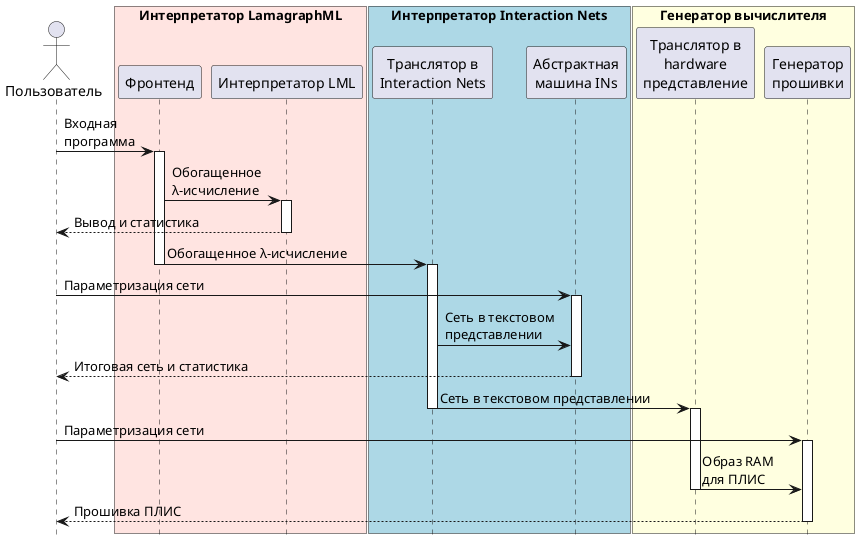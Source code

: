 @startuml using

hide footbox

actor Пользователь as user

box "Интерпретатор LamagraphML" #MistyRose
' participant Парсер as parser
' participant "Вывод типов" as typechecker
' participant Рассахаривание as desugaring
participant Фронтенд as frontend
participant "Интерпретатор LML" as eval
end box

box "Интерпретатор Interaction Nets" #LightBlue
participant "Транслятор в\nInteraction Nets" as toINs
participant "Абстрактная\nмашина INs" as abstract_machine
end box

box "Генератор вычислителя" #LightYellow
participant "Транслятор в\nhardware\nпредставление" as toHW
participant "Генератор\nпрошивки" as genFW
end box

' user -> parser ++ : Входная\nпрограмма
' parser -> typechecker --++ : AST
'Дерево\nабстрактного\nсинтаксиса
' typechecker -> desugaring --++ : Типизированное AST
'\nдерево\nабстрактного\nсинтаксиса
user -> frontend ++: Входная\nпрограмма
' desugaring -> eval ++ : Обогащенное\nλ-исчисление
frontend -> eval ++ : Обогащенное\nλ-исчисление
eval --> user --: Вывод и статистика

' desugaring -> toINs --++ : Обогащенное λ-исчисление
frontend -> toINs --++ : Обогащенное λ-исчисление
user -> abstract_machine ++ : Параметризация сети
toINs -> abstract_machine : Сеть в текстовом\nпредставлении
abstract_machine --> user -- : Итоговая сеть и статистика

toINs -> toHW --++ : Сеть в текстовом представлении
user -> genFW ++ : Параметризация сети
toHW -> genFW -- : Образ RAM\nдля ПЛИС
genFW --> user --: Прошивка ПЛИС


@enduml
